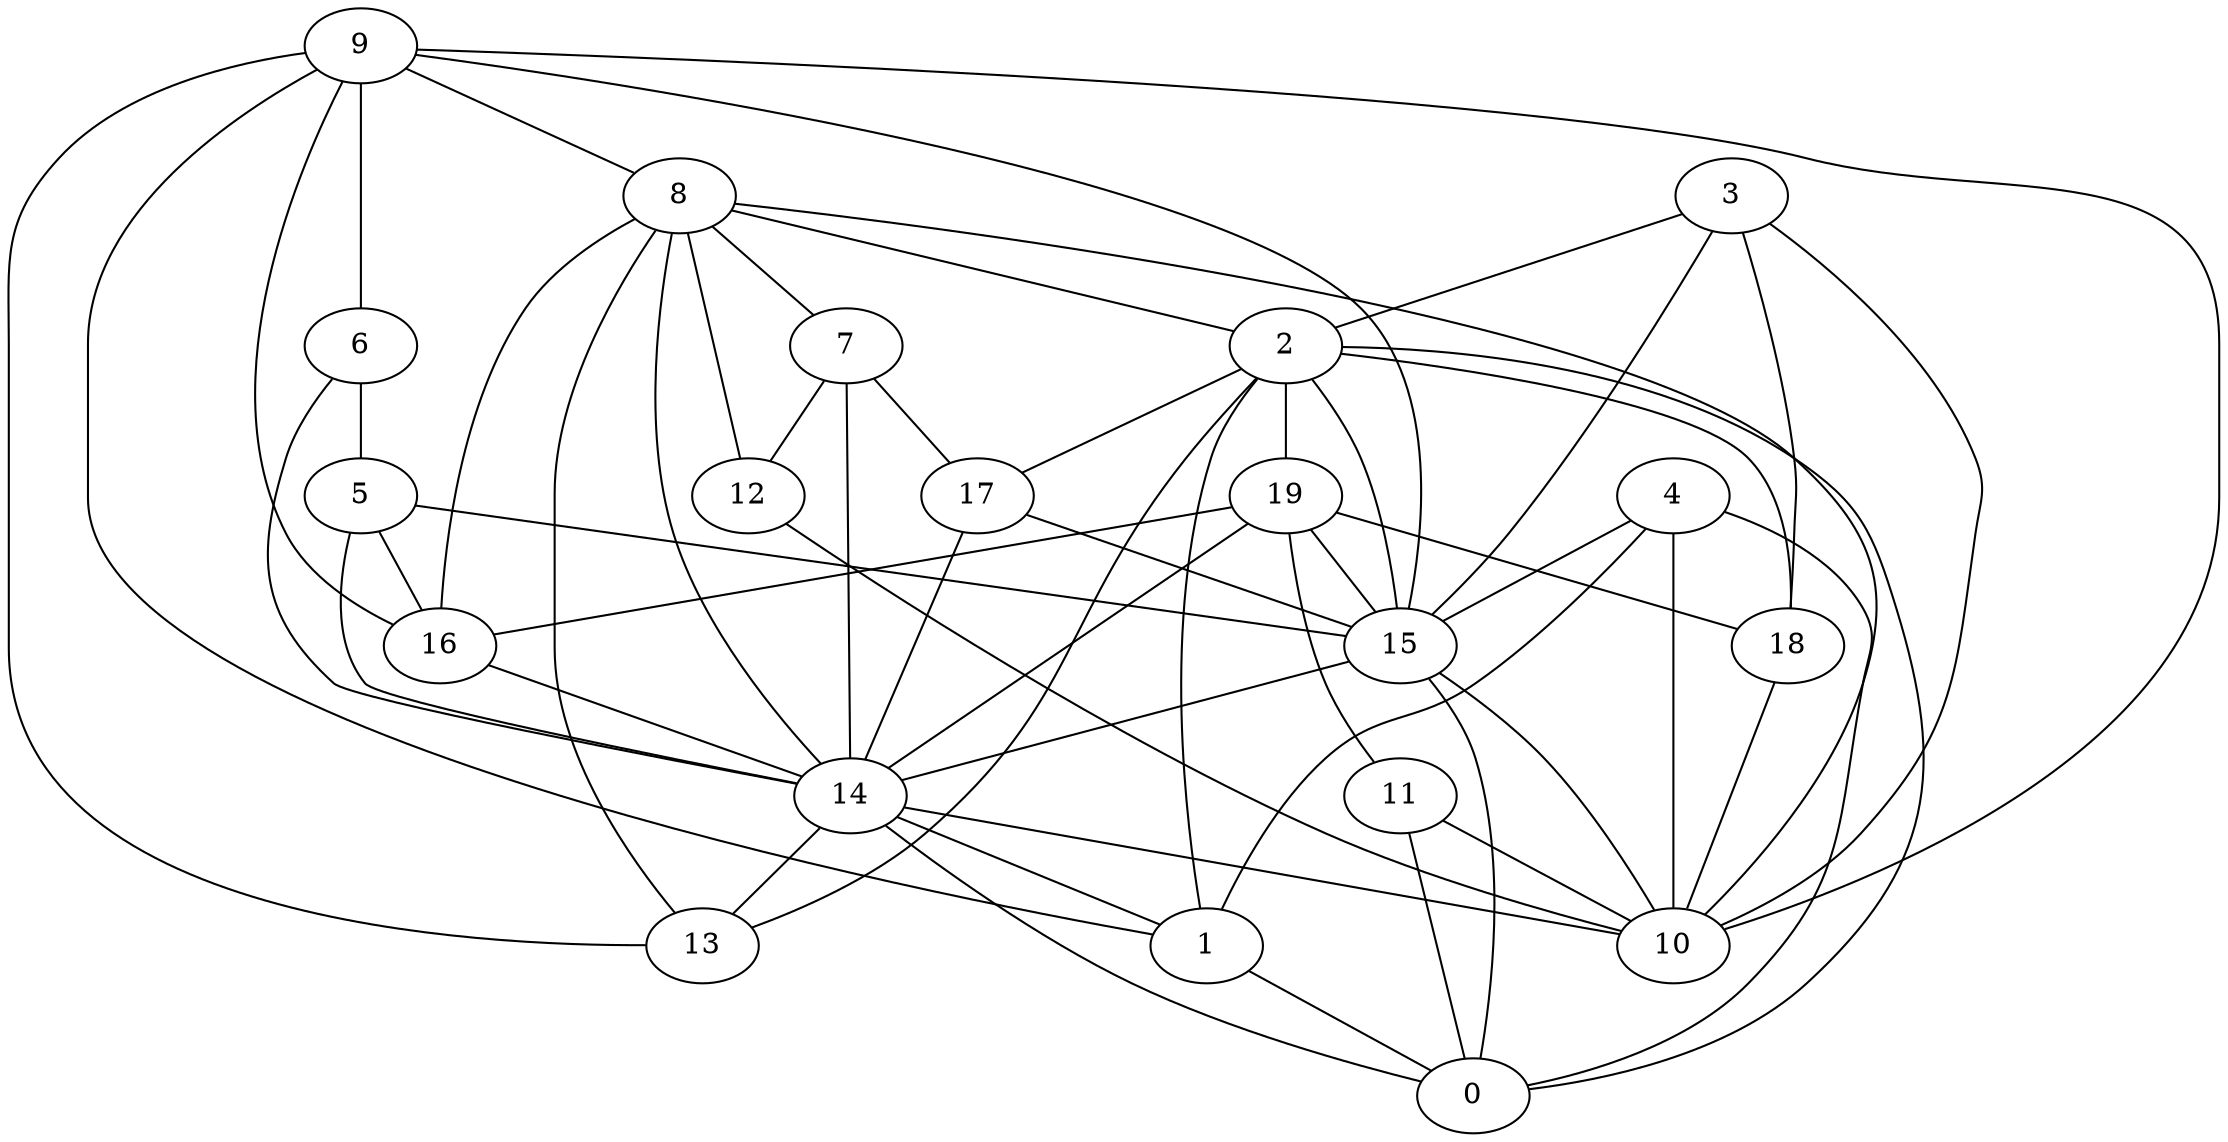 digraph GG_graph {

subgraph G_graph {
edge [color = black]
"12" -> "10" [dir = none]
"14" -> "1" [dir = none]
"14" -> "13" [dir = none]
"14" -> "0" [dir = none]
"14" -> "10" [dir = none]
"6" -> "5" [dir = none]
"6" -> "14" [dir = none]
"19" -> "18" [dir = none]
"19" -> "15" [dir = none]
"19" -> "14" [dir = none]
"19" -> "11" [dir = none]
"19" -> "16" [dir = none]
"4" -> "10" [dir = none]
"4" -> "0" [dir = none]
"4" -> "15" [dir = none]
"4" -> "1" [dir = none]
"5" -> "14" [dir = none]
"5" -> "16" [dir = none]
"5" -> "15" [dir = none]
"11" -> "0" [dir = none]
"11" -> "10" [dir = none]
"18" -> "10" [dir = none]
"9" -> "13" [dir = none]
"9" -> "6" [dir = none]
"9" -> "1" [dir = none]
"9" -> "8" [dir = none]
"9" -> "16" [dir = none]
"9" -> "10" [dir = none]
"9" -> "15" [dir = none]
"1" -> "0" [dir = none]
"3" -> "18" [dir = none]
"3" -> "2" [dir = none]
"3" -> "15" [dir = none]
"3" -> "10" [dir = none]
"16" -> "14" [dir = none]
"8" -> "10" [dir = none]
"8" -> "12" [dir = none]
"8" -> "14" [dir = none]
"8" -> "2" [dir = none]
"8" -> "16" [dir = none]
"8" -> "13" [dir = none]
"8" -> "7" [dir = none]
"2" -> "19" [dir = none]
"2" -> "17" [dir = none]
"2" -> "18" [dir = none]
"2" -> "1" [dir = none]
"2" -> "15" [dir = none]
"2" -> "0" [dir = none]
"2" -> "13" [dir = none]
"15" -> "14" [dir = none]
"15" -> "10" [dir = none]
"15" -> "0" [dir = none]
"7" -> "17" [dir = none]
"7" -> "12" [dir = none]
"7" -> "14" [dir = none]
"17" -> "14" [dir = none]
"17" -> "15" [dir = none]
}

}
